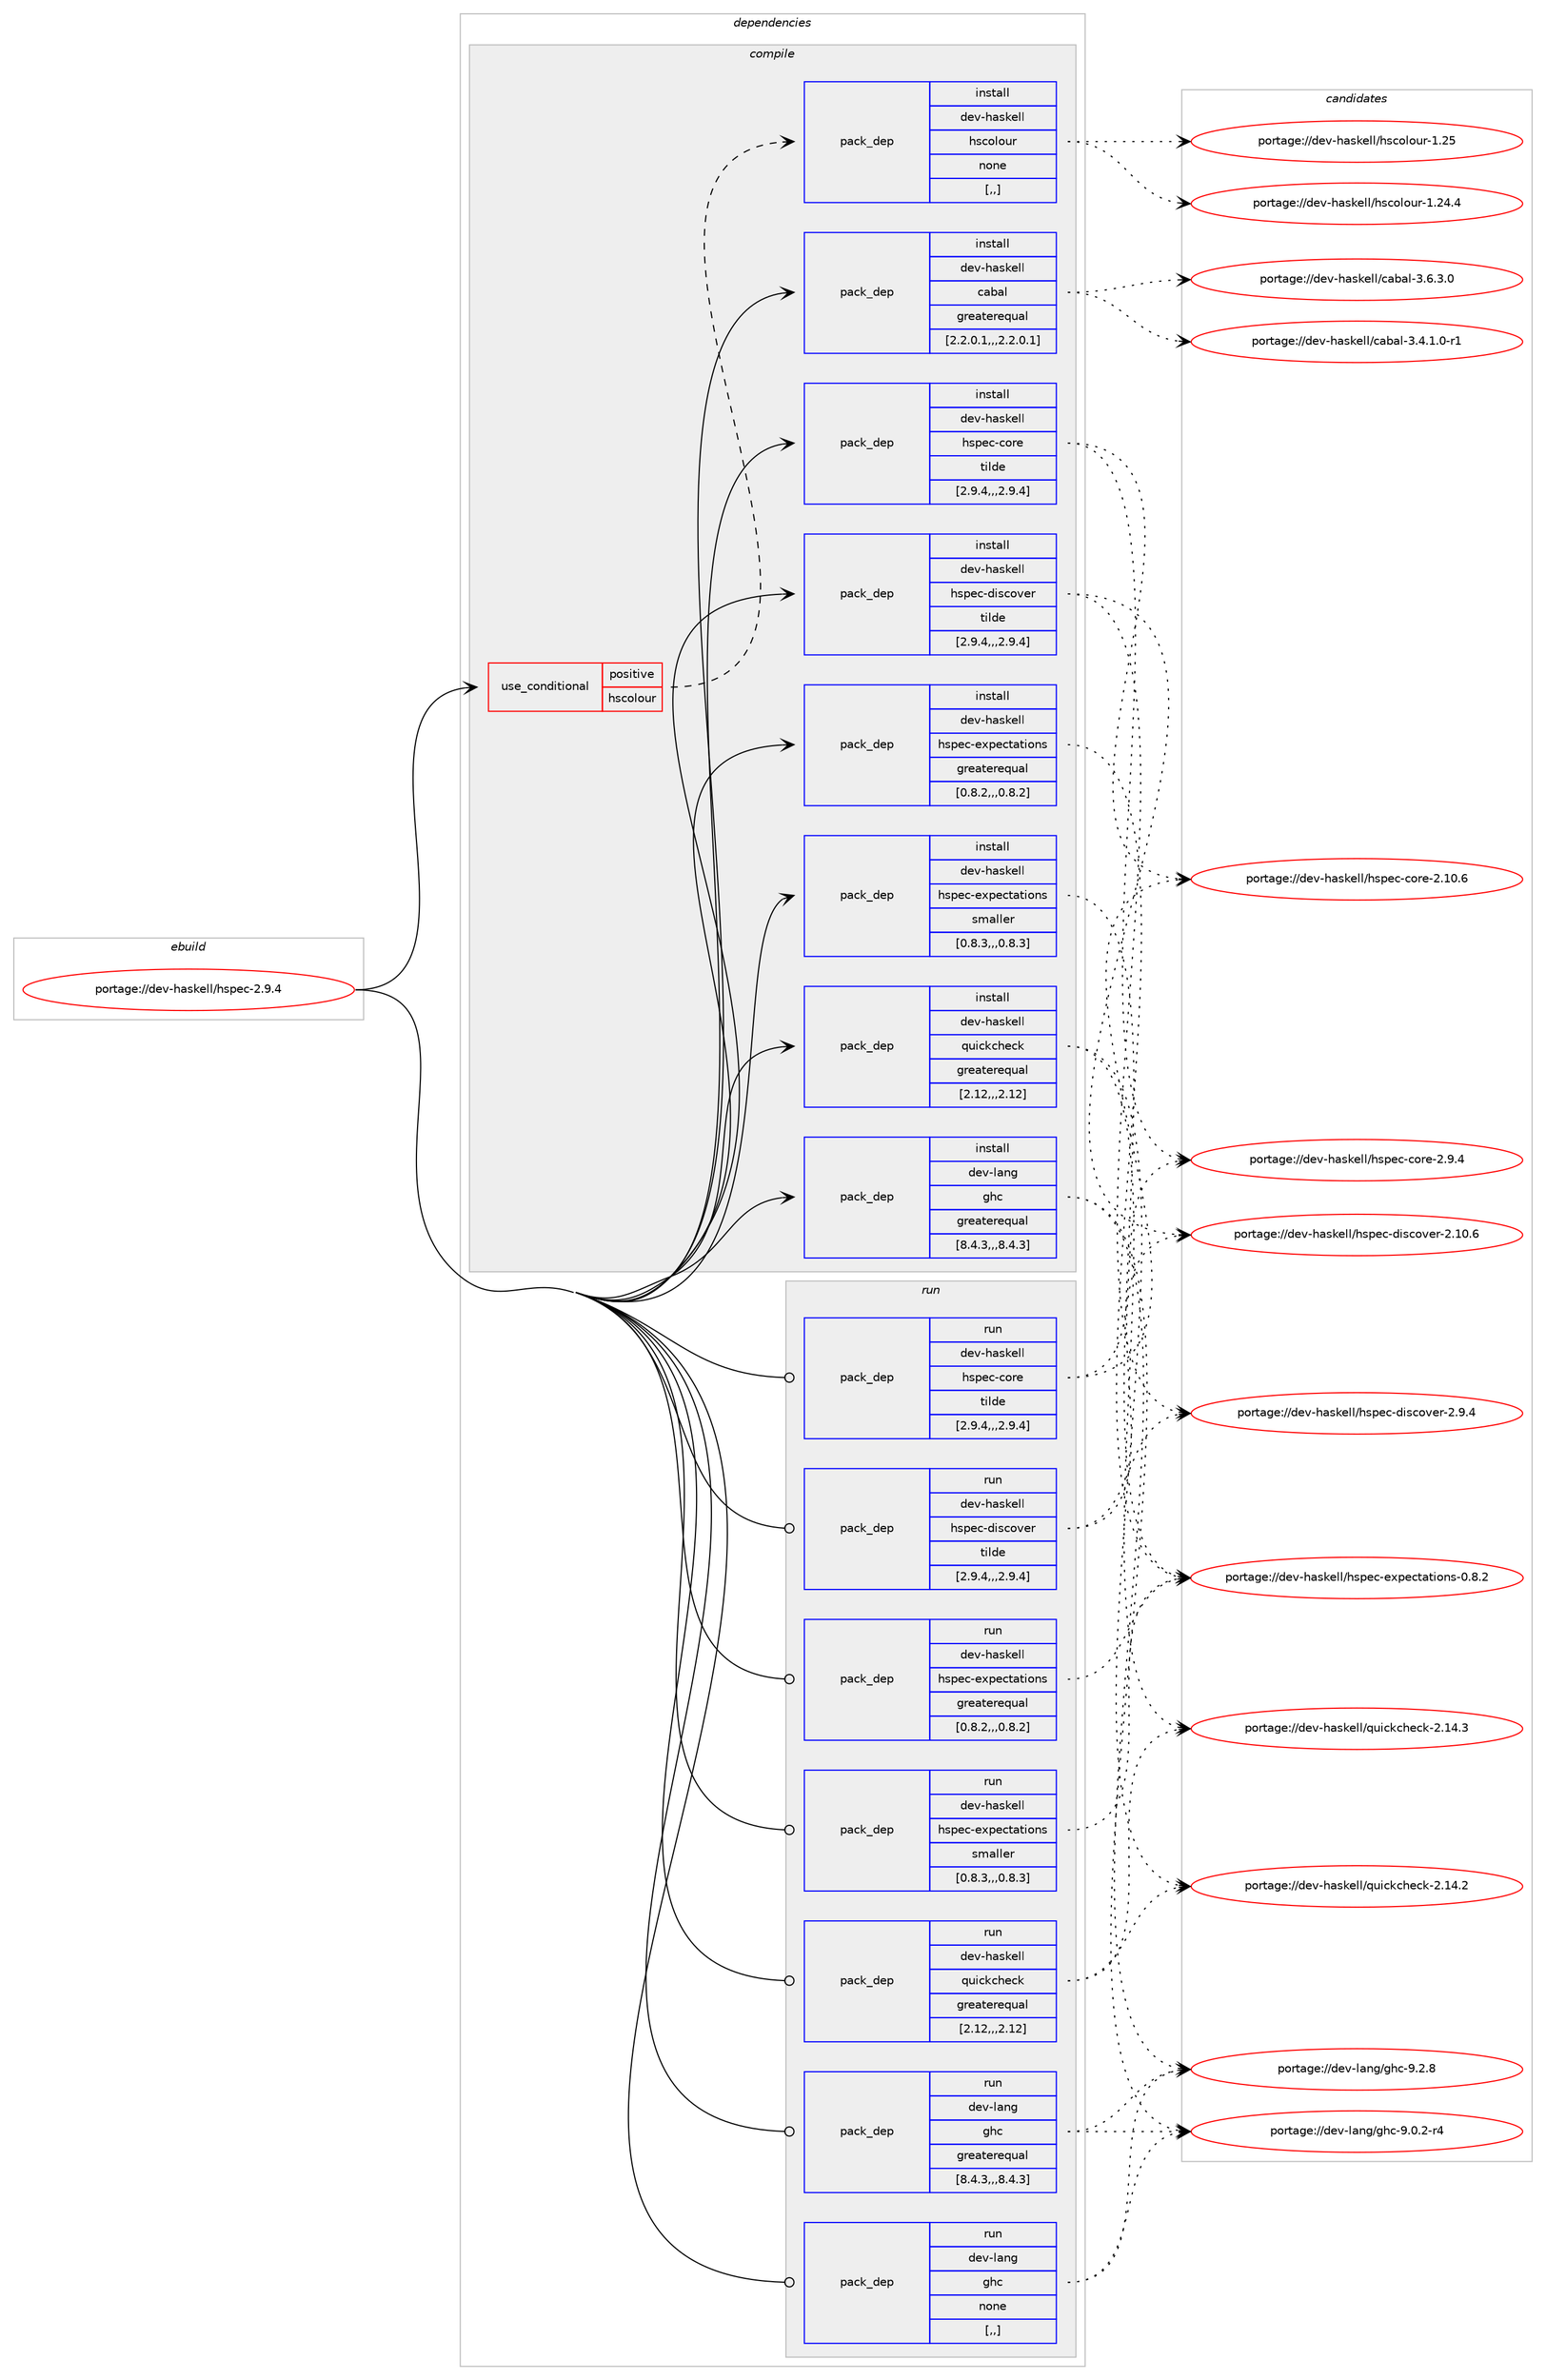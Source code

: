 digraph prolog {

# *************
# Graph options
# *************

newrank=true;
concentrate=true;
compound=true;
graph [rankdir=LR,fontname=Helvetica,fontsize=10,ranksep=1.5];#, ranksep=2.5, nodesep=0.2];
edge  [arrowhead=vee];
node  [fontname=Helvetica,fontsize=10];

# **********
# The ebuild
# **********

subgraph cluster_leftcol {
color=gray;
label=<<i>ebuild</i>>;
id [label="portage://dev-haskell/hspec-2.9.4", color=red, width=4, href="../dev-haskell/hspec-2.9.4.svg"];
}

# ****************
# The dependencies
# ****************

subgraph cluster_midcol {
color=gray;
label=<<i>dependencies</i>>;
subgraph cluster_compile {
fillcolor="#eeeeee";
style=filled;
label=<<i>compile</i>>;
subgraph cond150696 {
dependency576146 [label=<<TABLE BORDER="0" CELLBORDER="1" CELLSPACING="0" CELLPADDING="4"><TR><TD ROWSPAN="3" CELLPADDING="10">use_conditional</TD></TR><TR><TD>positive</TD></TR><TR><TD>hscolour</TD></TR></TABLE>>, shape=none, color=red];
subgraph pack420857 {
dependency576147 [label=<<TABLE BORDER="0" CELLBORDER="1" CELLSPACING="0" CELLPADDING="4" WIDTH="220"><TR><TD ROWSPAN="6" CELLPADDING="30">pack_dep</TD></TR><TR><TD WIDTH="110">install</TD></TR><TR><TD>dev-haskell</TD></TR><TR><TD>hscolour</TD></TR><TR><TD>none</TD></TR><TR><TD>[,,]</TD></TR></TABLE>>, shape=none, color=blue];
}
dependency576146:e -> dependency576147:w [weight=20,style="dashed",arrowhead="vee"];
}
id:e -> dependency576146:w [weight=20,style="solid",arrowhead="vee"];
subgraph pack420858 {
dependency576148 [label=<<TABLE BORDER="0" CELLBORDER="1" CELLSPACING="0" CELLPADDING="4" WIDTH="220"><TR><TD ROWSPAN="6" CELLPADDING="30">pack_dep</TD></TR><TR><TD WIDTH="110">install</TD></TR><TR><TD>dev-haskell</TD></TR><TR><TD>cabal</TD></TR><TR><TD>greaterequal</TD></TR><TR><TD>[2.2.0.1,,,2.2.0.1]</TD></TR></TABLE>>, shape=none, color=blue];
}
id:e -> dependency576148:w [weight=20,style="solid",arrowhead="vee"];
subgraph pack420859 {
dependency576149 [label=<<TABLE BORDER="0" CELLBORDER="1" CELLSPACING="0" CELLPADDING="4" WIDTH="220"><TR><TD ROWSPAN="6" CELLPADDING="30">pack_dep</TD></TR><TR><TD WIDTH="110">install</TD></TR><TR><TD>dev-haskell</TD></TR><TR><TD>hspec-core</TD></TR><TR><TD>tilde</TD></TR><TR><TD>[2.9.4,,,2.9.4]</TD></TR></TABLE>>, shape=none, color=blue];
}
id:e -> dependency576149:w [weight=20,style="solid",arrowhead="vee"];
subgraph pack420860 {
dependency576150 [label=<<TABLE BORDER="0" CELLBORDER="1" CELLSPACING="0" CELLPADDING="4" WIDTH="220"><TR><TD ROWSPAN="6" CELLPADDING="30">pack_dep</TD></TR><TR><TD WIDTH="110">install</TD></TR><TR><TD>dev-haskell</TD></TR><TR><TD>hspec-discover</TD></TR><TR><TD>tilde</TD></TR><TR><TD>[2.9.4,,,2.9.4]</TD></TR></TABLE>>, shape=none, color=blue];
}
id:e -> dependency576150:w [weight=20,style="solid",arrowhead="vee"];
subgraph pack420861 {
dependency576151 [label=<<TABLE BORDER="0" CELLBORDER="1" CELLSPACING="0" CELLPADDING="4" WIDTH="220"><TR><TD ROWSPAN="6" CELLPADDING="30">pack_dep</TD></TR><TR><TD WIDTH="110">install</TD></TR><TR><TD>dev-haskell</TD></TR><TR><TD>hspec-expectations</TD></TR><TR><TD>greaterequal</TD></TR><TR><TD>[0.8.2,,,0.8.2]</TD></TR></TABLE>>, shape=none, color=blue];
}
id:e -> dependency576151:w [weight=20,style="solid",arrowhead="vee"];
subgraph pack420862 {
dependency576152 [label=<<TABLE BORDER="0" CELLBORDER="1" CELLSPACING="0" CELLPADDING="4" WIDTH="220"><TR><TD ROWSPAN="6" CELLPADDING="30">pack_dep</TD></TR><TR><TD WIDTH="110">install</TD></TR><TR><TD>dev-haskell</TD></TR><TR><TD>hspec-expectations</TD></TR><TR><TD>smaller</TD></TR><TR><TD>[0.8.3,,,0.8.3]</TD></TR></TABLE>>, shape=none, color=blue];
}
id:e -> dependency576152:w [weight=20,style="solid",arrowhead="vee"];
subgraph pack420863 {
dependency576153 [label=<<TABLE BORDER="0" CELLBORDER="1" CELLSPACING="0" CELLPADDING="4" WIDTH="220"><TR><TD ROWSPAN="6" CELLPADDING="30">pack_dep</TD></TR><TR><TD WIDTH="110">install</TD></TR><TR><TD>dev-haskell</TD></TR><TR><TD>quickcheck</TD></TR><TR><TD>greaterequal</TD></TR><TR><TD>[2.12,,,2.12]</TD></TR></TABLE>>, shape=none, color=blue];
}
id:e -> dependency576153:w [weight=20,style="solid",arrowhead="vee"];
subgraph pack420864 {
dependency576154 [label=<<TABLE BORDER="0" CELLBORDER="1" CELLSPACING="0" CELLPADDING="4" WIDTH="220"><TR><TD ROWSPAN="6" CELLPADDING="30">pack_dep</TD></TR><TR><TD WIDTH="110">install</TD></TR><TR><TD>dev-lang</TD></TR><TR><TD>ghc</TD></TR><TR><TD>greaterequal</TD></TR><TR><TD>[8.4.3,,,8.4.3]</TD></TR></TABLE>>, shape=none, color=blue];
}
id:e -> dependency576154:w [weight=20,style="solid",arrowhead="vee"];
}
subgraph cluster_compileandrun {
fillcolor="#eeeeee";
style=filled;
label=<<i>compile and run</i>>;
}
subgraph cluster_run {
fillcolor="#eeeeee";
style=filled;
label=<<i>run</i>>;
subgraph pack420865 {
dependency576155 [label=<<TABLE BORDER="0" CELLBORDER="1" CELLSPACING="0" CELLPADDING="4" WIDTH="220"><TR><TD ROWSPAN="6" CELLPADDING="30">pack_dep</TD></TR><TR><TD WIDTH="110">run</TD></TR><TR><TD>dev-haskell</TD></TR><TR><TD>hspec-core</TD></TR><TR><TD>tilde</TD></TR><TR><TD>[2.9.4,,,2.9.4]</TD></TR></TABLE>>, shape=none, color=blue];
}
id:e -> dependency576155:w [weight=20,style="solid",arrowhead="odot"];
subgraph pack420866 {
dependency576156 [label=<<TABLE BORDER="0" CELLBORDER="1" CELLSPACING="0" CELLPADDING="4" WIDTH="220"><TR><TD ROWSPAN="6" CELLPADDING="30">pack_dep</TD></TR><TR><TD WIDTH="110">run</TD></TR><TR><TD>dev-haskell</TD></TR><TR><TD>hspec-discover</TD></TR><TR><TD>tilde</TD></TR><TR><TD>[2.9.4,,,2.9.4]</TD></TR></TABLE>>, shape=none, color=blue];
}
id:e -> dependency576156:w [weight=20,style="solid",arrowhead="odot"];
subgraph pack420867 {
dependency576157 [label=<<TABLE BORDER="0" CELLBORDER="1" CELLSPACING="0" CELLPADDING="4" WIDTH="220"><TR><TD ROWSPAN="6" CELLPADDING="30">pack_dep</TD></TR><TR><TD WIDTH="110">run</TD></TR><TR><TD>dev-haskell</TD></TR><TR><TD>hspec-expectations</TD></TR><TR><TD>greaterequal</TD></TR><TR><TD>[0.8.2,,,0.8.2]</TD></TR></TABLE>>, shape=none, color=blue];
}
id:e -> dependency576157:w [weight=20,style="solid",arrowhead="odot"];
subgraph pack420868 {
dependency576158 [label=<<TABLE BORDER="0" CELLBORDER="1" CELLSPACING="0" CELLPADDING="4" WIDTH="220"><TR><TD ROWSPAN="6" CELLPADDING="30">pack_dep</TD></TR><TR><TD WIDTH="110">run</TD></TR><TR><TD>dev-haskell</TD></TR><TR><TD>hspec-expectations</TD></TR><TR><TD>smaller</TD></TR><TR><TD>[0.8.3,,,0.8.3]</TD></TR></TABLE>>, shape=none, color=blue];
}
id:e -> dependency576158:w [weight=20,style="solid",arrowhead="odot"];
subgraph pack420869 {
dependency576159 [label=<<TABLE BORDER="0" CELLBORDER="1" CELLSPACING="0" CELLPADDING="4" WIDTH="220"><TR><TD ROWSPAN="6" CELLPADDING="30">pack_dep</TD></TR><TR><TD WIDTH="110">run</TD></TR><TR><TD>dev-haskell</TD></TR><TR><TD>quickcheck</TD></TR><TR><TD>greaterequal</TD></TR><TR><TD>[2.12,,,2.12]</TD></TR></TABLE>>, shape=none, color=blue];
}
id:e -> dependency576159:w [weight=20,style="solid",arrowhead="odot"];
subgraph pack420870 {
dependency576160 [label=<<TABLE BORDER="0" CELLBORDER="1" CELLSPACING="0" CELLPADDING="4" WIDTH="220"><TR><TD ROWSPAN="6" CELLPADDING="30">pack_dep</TD></TR><TR><TD WIDTH="110">run</TD></TR><TR><TD>dev-lang</TD></TR><TR><TD>ghc</TD></TR><TR><TD>greaterequal</TD></TR><TR><TD>[8.4.3,,,8.4.3]</TD></TR></TABLE>>, shape=none, color=blue];
}
id:e -> dependency576160:w [weight=20,style="solid",arrowhead="odot"];
subgraph pack420871 {
dependency576161 [label=<<TABLE BORDER="0" CELLBORDER="1" CELLSPACING="0" CELLPADDING="4" WIDTH="220"><TR><TD ROWSPAN="6" CELLPADDING="30">pack_dep</TD></TR><TR><TD WIDTH="110">run</TD></TR><TR><TD>dev-lang</TD></TR><TR><TD>ghc</TD></TR><TR><TD>none</TD></TR><TR><TD>[,,]</TD></TR></TABLE>>, shape=none, color=blue];
}
id:e -> dependency576161:w [weight=20,style="solid",arrowhead="odot"];
}
}

# **************
# The candidates
# **************

subgraph cluster_choices {
rank=same;
color=gray;
label=<<i>candidates</i>>;

subgraph choice420857 {
color=black;
nodesep=1;
choice100101118451049711510710110810847104115991111081111171144549465053 [label="portage://dev-haskell/hscolour-1.25", color=red, width=4,href="../dev-haskell/hscolour-1.25.svg"];
choice1001011184510497115107101108108471041159911110811111711445494650524652 [label="portage://dev-haskell/hscolour-1.24.4", color=red, width=4,href="../dev-haskell/hscolour-1.24.4.svg"];
dependency576147:e -> choice100101118451049711510710110810847104115991111081111171144549465053:w [style=dotted,weight="100"];
dependency576147:e -> choice1001011184510497115107101108108471041159911110811111711445494650524652:w [style=dotted,weight="100"];
}
subgraph choice420858 {
color=black;
nodesep=1;
choice100101118451049711510710110810847999798971084551465446514648 [label="portage://dev-haskell/cabal-3.6.3.0", color=red, width=4,href="../dev-haskell/cabal-3.6.3.0.svg"];
choice1001011184510497115107101108108479997989710845514652464946484511449 [label="portage://dev-haskell/cabal-3.4.1.0-r1", color=red, width=4,href="../dev-haskell/cabal-3.4.1.0-r1.svg"];
dependency576148:e -> choice100101118451049711510710110810847999798971084551465446514648:w [style=dotted,weight="100"];
dependency576148:e -> choice1001011184510497115107101108108479997989710845514652464946484511449:w [style=dotted,weight="100"];
}
subgraph choice420859 {
color=black;
nodesep=1;
choice10010111845104971151071011081084710411511210199459911111410145504649484654 [label="portage://dev-haskell/hspec-core-2.10.6", color=red, width=4,href="../dev-haskell/hspec-core-2.10.6.svg"];
choice100101118451049711510710110810847104115112101994599111114101455046574652 [label="portage://dev-haskell/hspec-core-2.9.4", color=red, width=4,href="../dev-haskell/hspec-core-2.9.4.svg"];
dependency576149:e -> choice10010111845104971151071011081084710411511210199459911111410145504649484654:w [style=dotted,weight="100"];
dependency576149:e -> choice100101118451049711510710110810847104115112101994599111114101455046574652:w [style=dotted,weight="100"];
}
subgraph choice420860 {
color=black;
nodesep=1;
choice10010111845104971151071011081084710411511210199451001051159911111810111445504649484654 [label="portage://dev-haskell/hspec-discover-2.10.6", color=red, width=4,href="../dev-haskell/hspec-discover-2.10.6.svg"];
choice100101118451049711510710110810847104115112101994510010511599111118101114455046574652 [label="portage://dev-haskell/hspec-discover-2.9.4", color=red, width=4,href="../dev-haskell/hspec-discover-2.9.4.svg"];
dependency576150:e -> choice10010111845104971151071011081084710411511210199451001051159911111810111445504649484654:w [style=dotted,weight="100"];
dependency576150:e -> choice100101118451049711510710110810847104115112101994510010511599111118101114455046574652:w [style=dotted,weight="100"];
}
subgraph choice420861 {
color=black;
nodesep=1;
choice10010111845104971151071011081084710411511210199451011201121019911697116105111110115454846564650 [label="portage://dev-haskell/hspec-expectations-0.8.2", color=red, width=4,href="../dev-haskell/hspec-expectations-0.8.2.svg"];
dependency576151:e -> choice10010111845104971151071011081084710411511210199451011201121019911697116105111110115454846564650:w [style=dotted,weight="100"];
}
subgraph choice420862 {
color=black;
nodesep=1;
choice10010111845104971151071011081084710411511210199451011201121019911697116105111110115454846564650 [label="portage://dev-haskell/hspec-expectations-0.8.2", color=red, width=4,href="../dev-haskell/hspec-expectations-0.8.2.svg"];
dependency576152:e -> choice10010111845104971151071011081084710411511210199451011201121019911697116105111110115454846564650:w [style=dotted,weight="100"];
}
subgraph choice420863 {
color=black;
nodesep=1;
choice10010111845104971151071011081084711311710599107991041019910745504649524651 [label="portage://dev-haskell/quickcheck-2.14.3", color=red, width=4,href="../dev-haskell/quickcheck-2.14.3.svg"];
choice10010111845104971151071011081084711311710599107991041019910745504649524650 [label="portage://dev-haskell/quickcheck-2.14.2", color=red, width=4,href="../dev-haskell/quickcheck-2.14.2.svg"];
dependency576153:e -> choice10010111845104971151071011081084711311710599107991041019910745504649524651:w [style=dotted,weight="100"];
dependency576153:e -> choice10010111845104971151071011081084711311710599107991041019910745504649524650:w [style=dotted,weight="100"];
}
subgraph choice420864 {
color=black;
nodesep=1;
choice10010111845108971101034710310499455746504656 [label="portage://dev-lang/ghc-9.2.8", color=red, width=4,href="../dev-lang/ghc-9.2.8.svg"];
choice100101118451089711010347103104994557464846504511452 [label="portage://dev-lang/ghc-9.0.2-r4", color=red, width=4,href="../dev-lang/ghc-9.0.2-r4.svg"];
dependency576154:e -> choice10010111845108971101034710310499455746504656:w [style=dotted,weight="100"];
dependency576154:e -> choice100101118451089711010347103104994557464846504511452:w [style=dotted,weight="100"];
}
subgraph choice420865 {
color=black;
nodesep=1;
choice10010111845104971151071011081084710411511210199459911111410145504649484654 [label="portage://dev-haskell/hspec-core-2.10.6", color=red, width=4,href="../dev-haskell/hspec-core-2.10.6.svg"];
choice100101118451049711510710110810847104115112101994599111114101455046574652 [label="portage://dev-haskell/hspec-core-2.9.4", color=red, width=4,href="../dev-haskell/hspec-core-2.9.4.svg"];
dependency576155:e -> choice10010111845104971151071011081084710411511210199459911111410145504649484654:w [style=dotted,weight="100"];
dependency576155:e -> choice100101118451049711510710110810847104115112101994599111114101455046574652:w [style=dotted,weight="100"];
}
subgraph choice420866 {
color=black;
nodesep=1;
choice10010111845104971151071011081084710411511210199451001051159911111810111445504649484654 [label="portage://dev-haskell/hspec-discover-2.10.6", color=red, width=4,href="../dev-haskell/hspec-discover-2.10.6.svg"];
choice100101118451049711510710110810847104115112101994510010511599111118101114455046574652 [label="portage://dev-haskell/hspec-discover-2.9.4", color=red, width=4,href="../dev-haskell/hspec-discover-2.9.4.svg"];
dependency576156:e -> choice10010111845104971151071011081084710411511210199451001051159911111810111445504649484654:w [style=dotted,weight="100"];
dependency576156:e -> choice100101118451049711510710110810847104115112101994510010511599111118101114455046574652:w [style=dotted,weight="100"];
}
subgraph choice420867 {
color=black;
nodesep=1;
choice10010111845104971151071011081084710411511210199451011201121019911697116105111110115454846564650 [label="portage://dev-haskell/hspec-expectations-0.8.2", color=red, width=4,href="../dev-haskell/hspec-expectations-0.8.2.svg"];
dependency576157:e -> choice10010111845104971151071011081084710411511210199451011201121019911697116105111110115454846564650:w [style=dotted,weight="100"];
}
subgraph choice420868 {
color=black;
nodesep=1;
choice10010111845104971151071011081084710411511210199451011201121019911697116105111110115454846564650 [label="portage://dev-haskell/hspec-expectations-0.8.2", color=red, width=4,href="../dev-haskell/hspec-expectations-0.8.2.svg"];
dependency576158:e -> choice10010111845104971151071011081084710411511210199451011201121019911697116105111110115454846564650:w [style=dotted,weight="100"];
}
subgraph choice420869 {
color=black;
nodesep=1;
choice10010111845104971151071011081084711311710599107991041019910745504649524651 [label="portage://dev-haskell/quickcheck-2.14.3", color=red, width=4,href="../dev-haskell/quickcheck-2.14.3.svg"];
choice10010111845104971151071011081084711311710599107991041019910745504649524650 [label="portage://dev-haskell/quickcheck-2.14.2", color=red, width=4,href="../dev-haskell/quickcheck-2.14.2.svg"];
dependency576159:e -> choice10010111845104971151071011081084711311710599107991041019910745504649524651:w [style=dotted,weight="100"];
dependency576159:e -> choice10010111845104971151071011081084711311710599107991041019910745504649524650:w [style=dotted,weight="100"];
}
subgraph choice420870 {
color=black;
nodesep=1;
choice10010111845108971101034710310499455746504656 [label="portage://dev-lang/ghc-9.2.8", color=red, width=4,href="../dev-lang/ghc-9.2.8.svg"];
choice100101118451089711010347103104994557464846504511452 [label="portage://dev-lang/ghc-9.0.2-r4", color=red, width=4,href="../dev-lang/ghc-9.0.2-r4.svg"];
dependency576160:e -> choice10010111845108971101034710310499455746504656:w [style=dotted,weight="100"];
dependency576160:e -> choice100101118451089711010347103104994557464846504511452:w [style=dotted,weight="100"];
}
subgraph choice420871 {
color=black;
nodesep=1;
choice10010111845108971101034710310499455746504656 [label="portage://dev-lang/ghc-9.2.8", color=red, width=4,href="../dev-lang/ghc-9.2.8.svg"];
choice100101118451089711010347103104994557464846504511452 [label="portage://dev-lang/ghc-9.0.2-r4", color=red, width=4,href="../dev-lang/ghc-9.0.2-r4.svg"];
dependency576161:e -> choice10010111845108971101034710310499455746504656:w [style=dotted,weight="100"];
dependency576161:e -> choice100101118451089711010347103104994557464846504511452:w [style=dotted,weight="100"];
}
}

}
